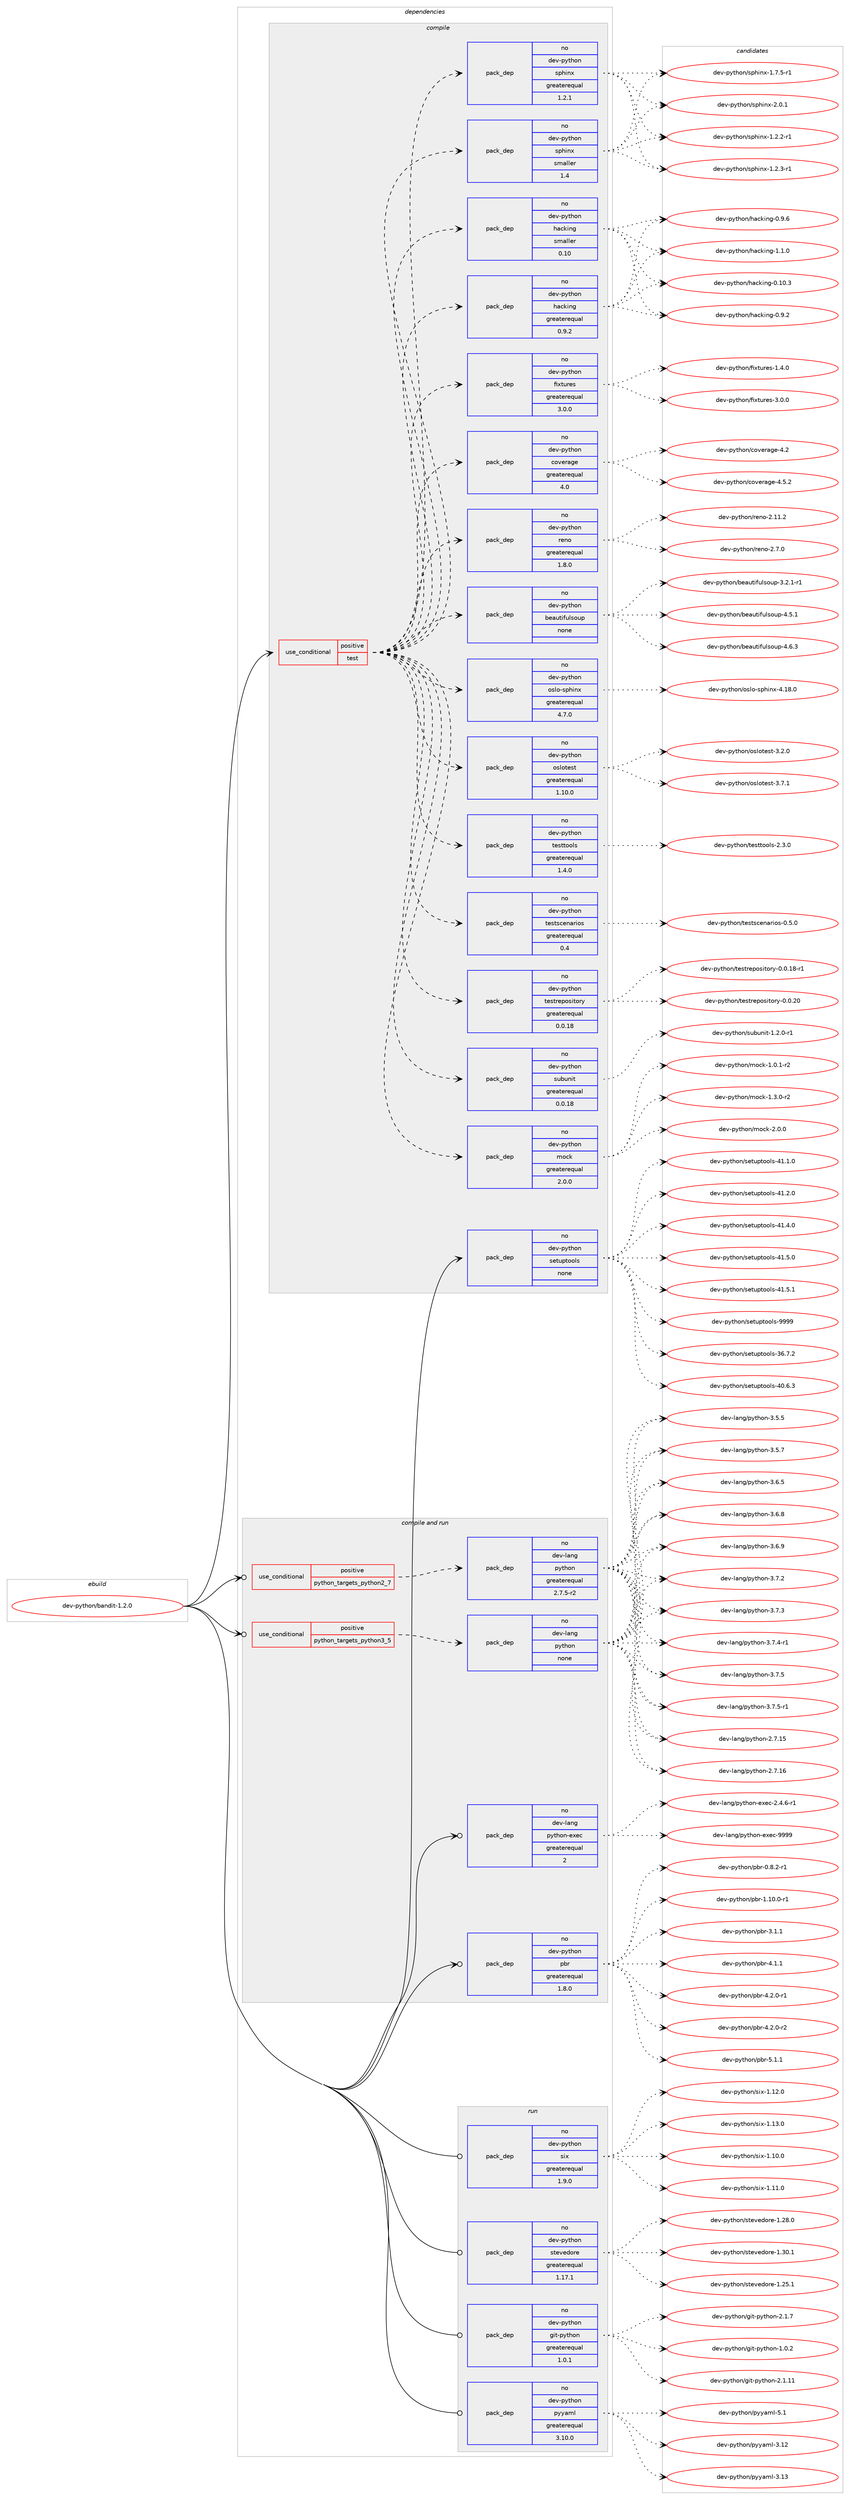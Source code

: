 digraph prolog {

# *************
# Graph options
# *************

newrank=true;
concentrate=true;
compound=true;
graph [rankdir=LR,fontname=Helvetica,fontsize=10,ranksep=1.5];#, ranksep=2.5, nodesep=0.2];
edge  [arrowhead=vee];
node  [fontname=Helvetica,fontsize=10];

# **********
# The ebuild
# **********

subgraph cluster_leftcol {
color=gray;
rank=same;
label=<<i>ebuild</i>>;
id [label="dev-python/bandit-1.2.0", color=red, width=4, href="../dev-python/bandit-1.2.0.svg"];
}

# ****************
# The dependencies
# ****************

subgraph cluster_midcol {
color=gray;
label=<<i>dependencies</i>>;
subgraph cluster_compile {
fillcolor="#eeeeee";
style=filled;
label=<<i>compile</i>>;
subgraph cond136721 {
dependency596194 [label=<<TABLE BORDER="0" CELLBORDER="1" CELLSPACING="0" CELLPADDING="4"><TR><TD ROWSPAN="3" CELLPADDING="10">use_conditional</TD></TR><TR><TD>positive</TD></TR><TR><TD>test</TD></TR></TABLE>>, shape=none, color=red];
subgraph pack447699 {
dependency596195 [label=<<TABLE BORDER="0" CELLBORDER="1" CELLSPACING="0" CELLPADDING="4" WIDTH="220"><TR><TD ROWSPAN="6" CELLPADDING="30">pack_dep</TD></TR><TR><TD WIDTH="110">no</TD></TR><TR><TD>dev-python</TD></TR><TR><TD>coverage</TD></TR><TR><TD>greaterequal</TD></TR><TR><TD>4.0</TD></TR></TABLE>>, shape=none, color=blue];
}
dependency596194:e -> dependency596195:w [weight=20,style="dashed",arrowhead="vee"];
subgraph pack447700 {
dependency596196 [label=<<TABLE BORDER="0" CELLBORDER="1" CELLSPACING="0" CELLPADDING="4" WIDTH="220"><TR><TD ROWSPAN="6" CELLPADDING="30">pack_dep</TD></TR><TR><TD WIDTH="110">no</TD></TR><TR><TD>dev-python</TD></TR><TR><TD>fixtures</TD></TR><TR><TD>greaterequal</TD></TR><TR><TD>3.0.0</TD></TR></TABLE>>, shape=none, color=blue];
}
dependency596194:e -> dependency596196:w [weight=20,style="dashed",arrowhead="vee"];
subgraph pack447701 {
dependency596197 [label=<<TABLE BORDER="0" CELLBORDER="1" CELLSPACING="0" CELLPADDING="4" WIDTH="220"><TR><TD ROWSPAN="6" CELLPADDING="30">pack_dep</TD></TR><TR><TD WIDTH="110">no</TD></TR><TR><TD>dev-python</TD></TR><TR><TD>hacking</TD></TR><TR><TD>greaterequal</TD></TR><TR><TD>0.9.2</TD></TR></TABLE>>, shape=none, color=blue];
}
dependency596194:e -> dependency596197:w [weight=20,style="dashed",arrowhead="vee"];
subgraph pack447702 {
dependency596198 [label=<<TABLE BORDER="0" CELLBORDER="1" CELLSPACING="0" CELLPADDING="4" WIDTH="220"><TR><TD ROWSPAN="6" CELLPADDING="30">pack_dep</TD></TR><TR><TD WIDTH="110">no</TD></TR><TR><TD>dev-python</TD></TR><TR><TD>hacking</TD></TR><TR><TD>smaller</TD></TR><TR><TD>0.10</TD></TR></TABLE>>, shape=none, color=blue];
}
dependency596194:e -> dependency596198:w [weight=20,style="dashed",arrowhead="vee"];
subgraph pack447703 {
dependency596199 [label=<<TABLE BORDER="0" CELLBORDER="1" CELLSPACING="0" CELLPADDING="4" WIDTH="220"><TR><TD ROWSPAN="6" CELLPADDING="30">pack_dep</TD></TR><TR><TD WIDTH="110">no</TD></TR><TR><TD>dev-python</TD></TR><TR><TD>mock</TD></TR><TR><TD>greaterequal</TD></TR><TR><TD>2.0.0</TD></TR></TABLE>>, shape=none, color=blue];
}
dependency596194:e -> dependency596199:w [weight=20,style="dashed",arrowhead="vee"];
subgraph pack447704 {
dependency596200 [label=<<TABLE BORDER="0" CELLBORDER="1" CELLSPACING="0" CELLPADDING="4" WIDTH="220"><TR><TD ROWSPAN="6" CELLPADDING="30">pack_dep</TD></TR><TR><TD WIDTH="110">no</TD></TR><TR><TD>dev-python</TD></TR><TR><TD>subunit</TD></TR><TR><TD>greaterequal</TD></TR><TR><TD>0.0.18</TD></TR></TABLE>>, shape=none, color=blue];
}
dependency596194:e -> dependency596200:w [weight=20,style="dashed",arrowhead="vee"];
subgraph pack447705 {
dependency596201 [label=<<TABLE BORDER="0" CELLBORDER="1" CELLSPACING="0" CELLPADDING="4" WIDTH="220"><TR><TD ROWSPAN="6" CELLPADDING="30">pack_dep</TD></TR><TR><TD WIDTH="110">no</TD></TR><TR><TD>dev-python</TD></TR><TR><TD>testrepository</TD></TR><TR><TD>greaterequal</TD></TR><TR><TD>0.0.18</TD></TR></TABLE>>, shape=none, color=blue];
}
dependency596194:e -> dependency596201:w [weight=20,style="dashed",arrowhead="vee"];
subgraph pack447706 {
dependency596202 [label=<<TABLE BORDER="0" CELLBORDER="1" CELLSPACING="0" CELLPADDING="4" WIDTH="220"><TR><TD ROWSPAN="6" CELLPADDING="30">pack_dep</TD></TR><TR><TD WIDTH="110">no</TD></TR><TR><TD>dev-python</TD></TR><TR><TD>testscenarios</TD></TR><TR><TD>greaterequal</TD></TR><TR><TD>0.4</TD></TR></TABLE>>, shape=none, color=blue];
}
dependency596194:e -> dependency596202:w [weight=20,style="dashed",arrowhead="vee"];
subgraph pack447707 {
dependency596203 [label=<<TABLE BORDER="0" CELLBORDER="1" CELLSPACING="0" CELLPADDING="4" WIDTH="220"><TR><TD ROWSPAN="6" CELLPADDING="30">pack_dep</TD></TR><TR><TD WIDTH="110">no</TD></TR><TR><TD>dev-python</TD></TR><TR><TD>testtools</TD></TR><TR><TD>greaterequal</TD></TR><TR><TD>1.4.0</TD></TR></TABLE>>, shape=none, color=blue];
}
dependency596194:e -> dependency596203:w [weight=20,style="dashed",arrowhead="vee"];
subgraph pack447708 {
dependency596204 [label=<<TABLE BORDER="0" CELLBORDER="1" CELLSPACING="0" CELLPADDING="4" WIDTH="220"><TR><TD ROWSPAN="6" CELLPADDING="30">pack_dep</TD></TR><TR><TD WIDTH="110">no</TD></TR><TR><TD>dev-python</TD></TR><TR><TD>oslotest</TD></TR><TR><TD>greaterequal</TD></TR><TR><TD>1.10.0</TD></TR></TABLE>>, shape=none, color=blue];
}
dependency596194:e -> dependency596204:w [weight=20,style="dashed",arrowhead="vee"];
subgraph pack447709 {
dependency596205 [label=<<TABLE BORDER="0" CELLBORDER="1" CELLSPACING="0" CELLPADDING="4" WIDTH="220"><TR><TD ROWSPAN="6" CELLPADDING="30">pack_dep</TD></TR><TR><TD WIDTH="110">no</TD></TR><TR><TD>dev-python</TD></TR><TR><TD>sphinx</TD></TR><TR><TD>greaterequal</TD></TR><TR><TD>1.2.1</TD></TR></TABLE>>, shape=none, color=blue];
}
dependency596194:e -> dependency596205:w [weight=20,style="dashed",arrowhead="vee"];
subgraph pack447710 {
dependency596206 [label=<<TABLE BORDER="0" CELLBORDER="1" CELLSPACING="0" CELLPADDING="4" WIDTH="220"><TR><TD ROWSPAN="6" CELLPADDING="30">pack_dep</TD></TR><TR><TD WIDTH="110">no</TD></TR><TR><TD>dev-python</TD></TR><TR><TD>sphinx</TD></TR><TR><TD>smaller</TD></TR><TR><TD>1.4</TD></TR></TABLE>>, shape=none, color=blue];
}
dependency596194:e -> dependency596206:w [weight=20,style="dashed",arrowhead="vee"];
subgraph pack447711 {
dependency596207 [label=<<TABLE BORDER="0" CELLBORDER="1" CELLSPACING="0" CELLPADDING="4" WIDTH="220"><TR><TD ROWSPAN="6" CELLPADDING="30">pack_dep</TD></TR><TR><TD WIDTH="110">no</TD></TR><TR><TD>dev-python</TD></TR><TR><TD>oslo-sphinx</TD></TR><TR><TD>greaterequal</TD></TR><TR><TD>4.7.0</TD></TR></TABLE>>, shape=none, color=blue];
}
dependency596194:e -> dependency596207:w [weight=20,style="dashed",arrowhead="vee"];
subgraph pack447712 {
dependency596208 [label=<<TABLE BORDER="0" CELLBORDER="1" CELLSPACING="0" CELLPADDING="4" WIDTH="220"><TR><TD ROWSPAN="6" CELLPADDING="30">pack_dep</TD></TR><TR><TD WIDTH="110">no</TD></TR><TR><TD>dev-python</TD></TR><TR><TD>beautifulsoup</TD></TR><TR><TD>none</TD></TR><TR><TD></TD></TR></TABLE>>, shape=none, color=blue];
}
dependency596194:e -> dependency596208:w [weight=20,style="dashed",arrowhead="vee"];
subgraph pack447713 {
dependency596209 [label=<<TABLE BORDER="0" CELLBORDER="1" CELLSPACING="0" CELLPADDING="4" WIDTH="220"><TR><TD ROWSPAN="6" CELLPADDING="30">pack_dep</TD></TR><TR><TD WIDTH="110">no</TD></TR><TR><TD>dev-python</TD></TR><TR><TD>reno</TD></TR><TR><TD>greaterequal</TD></TR><TR><TD>1.8.0</TD></TR></TABLE>>, shape=none, color=blue];
}
dependency596194:e -> dependency596209:w [weight=20,style="dashed",arrowhead="vee"];
}
id:e -> dependency596194:w [weight=20,style="solid",arrowhead="vee"];
subgraph pack447714 {
dependency596210 [label=<<TABLE BORDER="0" CELLBORDER="1" CELLSPACING="0" CELLPADDING="4" WIDTH="220"><TR><TD ROWSPAN="6" CELLPADDING="30">pack_dep</TD></TR><TR><TD WIDTH="110">no</TD></TR><TR><TD>dev-python</TD></TR><TR><TD>setuptools</TD></TR><TR><TD>none</TD></TR><TR><TD></TD></TR></TABLE>>, shape=none, color=blue];
}
id:e -> dependency596210:w [weight=20,style="solid",arrowhead="vee"];
}
subgraph cluster_compileandrun {
fillcolor="#eeeeee";
style=filled;
label=<<i>compile and run</i>>;
subgraph cond136722 {
dependency596211 [label=<<TABLE BORDER="0" CELLBORDER="1" CELLSPACING="0" CELLPADDING="4"><TR><TD ROWSPAN="3" CELLPADDING="10">use_conditional</TD></TR><TR><TD>positive</TD></TR><TR><TD>python_targets_python2_7</TD></TR></TABLE>>, shape=none, color=red];
subgraph pack447715 {
dependency596212 [label=<<TABLE BORDER="0" CELLBORDER="1" CELLSPACING="0" CELLPADDING="4" WIDTH="220"><TR><TD ROWSPAN="6" CELLPADDING="30">pack_dep</TD></TR><TR><TD WIDTH="110">no</TD></TR><TR><TD>dev-lang</TD></TR><TR><TD>python</TD></TR><TR><TD>greaterequal</TD></TR><TR><TD>2.7.5-r2</TD></TR></TABLE>>, shape=none, color=blue];
}
dependency596211:e -> dependency596212:w [weight=20,style="dashed",arrowhead="vee"];
}
id:e -> dependency596211:w [weight=20,style="solid",arrowhead="odotvee"];
subgraph cond136723 {
dependency596213 [label=<<TABLE BORDER="0" CELLBORDER="1" CELLSPACING="0" CELLPADDING="4"><TR><TD ROWSPAN="3" CELLPADDING="10">use_conditional</TD></TR><TR><TD>positive</TD></TR><TR><TD>python_targets_python3_5</TD></TR></TABLE>>, shape=none, color=red];
subgraph pack447716 {
dependency596214 [label=<<TABLE BORDER="0" CELLBORDER="1" CELLSPACING="0" CELLPADDING="4" WIDTH="220"><TR><TD ROWSPAN="6" CELLPADDING="30">pack_dep</TD></TR><TR><TD WIDTH="110">no</TD></TR><TR><TD>dev-lang</TD></TR><TR><TD>python</TD></TR><TR><TD>none</TD></TR><TR><TD></TD></TR></TABLE>>, shape=none, color=blue];
}
dependency596213:e -> dependency596214:w [weight=20,style="dashed",arrowhead="vee"];
}
id:e -> dependency596213:w [weight=20,style="solid",arrowhead="odotvee"];
subgraph pack447717 {
dependency596215 [label=<<TABLE BORDER="0" CELLBORDER="1" CELLSPACING="0" CELLPADDING="4" WIDTH="220"><TR><TD ROWSPAN="6" CELLPADDING="30">pack_dep</TD></TR><TR><TD WIDTH="110">no</TD></TR><TR><TD>dev-lang</TD></TR><TR><TD>python-exec</TD></TR><TR><TD>greaterequal</TD></TR><TR><TD>2</TD></TR></TABLE>>, shape=none, color=blue];
}
id:e -> dependency596215:w [weight=20,style="solid",arrowhead="odotvee"];
subgraph pack447718 {
dependency596216 [label=<<TABLE BORDER="0" CELLBORDER="1" CELLSPACING="0" CELLPADDING="4" WIDTH="220"><TR><TD ROWSPAN="6" CELLPADDING="30">pack_dep</TD></TR><TR><TD WIDTH="110">no</TD></TR><TR><TD>dev-python</TD></TR><TR><TD>pbr</TD></TR><TR><TD>greaterequal</TD></TR><TR><TD>1.8.0</TD></TR></TABLE>>, shape=none, color=blue];
}
id:e -> dependency596216:w [weight=20,style="solid",arrowhead="odotvee"];
}
subgraph cluster_run {
fillcolor="#eeeeee";
style=filled;
label=<<i>run</i>>;
subgraph pack447719 {
dependency596217 [label=<<TABLE BORDER="0" CELLBORDER="1" CELLSPACING="0" CELLPADDING="4" WIDTH="220"><TR><TD ROWSPAN="6" CELLPADDING="30">pack_dep</TD></TR><TR><TD WIDTH="110">no</TD></TR><TR><TD>dev-python</TD></TR><TR><TD>git-python</TD></TR><TR><TD>greaterequal</TD></TR><TR><TD>1.0.1</TD></TR></TABLE>>, shape=none, color=blue];
}
id:e -> dependency596217:w [weight=20,style="solid",arrowhead="odot"];
subgraph pack447720 {
dependency596218 [label=<<TABLE BORDER="0" CELLBORDER="1" CELLSPACING="0" CELLPADDING="4" WIDTH="220"><TR><TD ROWSPAN="6" CELLPADDING="30">pack_dep</TD></TR><TR><TD WIDTH="110">no</TD></TR><TR><TD>dev-python</TD></TR><TR><TD>pyyaml</TD></TR><TR><TD>greaterequal</TD></TR><TR><TD>3.10.0</TD></TR></TABLE>>, shape=none, color=blue];
}
id:e -> dependency596218:w [weight=20,style="solid",arrowhead="odot"];
subgraph pack447721 {
dependency596219 [label=<<TABLE BORDER="0" CELLBORDER="1" CELLSPACING="0" CELLPADDING="4" WIDTH="220"><TR><TD ROWSPAN="6" CELLPADDING="30">pack_dep</TD></TR><TR><TD WIDTH="110">no</TD></TR><TR><TD>dev-python</TD></TR><TR><TD>six</TD></TR><TR><TD>greaterequal</TD></TR><TR><TD>1.9.0</TD></TR></TABLE>>, shape=none, color=blue];
}
id:e -> dependency596219:w [weight=20,style="solid",arrowhead="odot"];
subgraph pack447722 {
dependency596220 [label=<<TABLE BORDER="0" CELLBORDER="1" CELLSPACING="0" CELLPADDING="4" WIDTH="220"><TR><TD ROWSPAN="6" CELLPADDING="30">pack_dep</TD></TR><TR><TD WIDTH="110">no</TD></TR><TR><TD>dev-python</TD></TR><TR><TD>stevedore</TD></TR><TR><TD>greaterequal</TD></TR><TR><TD>1.17.1</TD></TR></TABLE>>, shape=none, color=blue];
}
id:e -> dependency596220:w [weight=20,style="solid",arrowhead="odot"];
}
}

# **************
# The candidates
# **************

subgraph cluster_choices {
rank=same;
color=gray;
label=<<i>candidates</i>>;

subgraph choice447699 {
color=black;
nodesep=1;
choice1001011184511212111610411111047991111181011149710310145524650 [label="dev-python/coverage-4.2", color=red, width=4,href="../dev-python/coverage-4.2.svg"];
choice10010111845112121116104111110479911111810111497103101455246534650 [label="dev-python/coverage-4.5.2", color=red, width=4,href="../dev-python/coverage-4.5.2.svg"];
dependency596195:e -> choice1001011184511212111610411111047991111181011149710310145524650:w [style=dotted,weight="100"];
dependency596195:e -> choice10010111845112121116104111110479911111810111497103101455246534650:w [style=dotted,weight="100"];
}
subgraph choice447700 {
color=black;
nodesep=1;
choice1001011184511212111610411111047102105120116117114101115454946524648 [label="dev-python/fixtures-1.4.0", color=red, width=4,href="../dev-python/fixtures-1.4.0.svg"];
choice1001011184511212111610411111047102105120116117114101115455146484648 [label="dev-python/fixtures-3.0.0", color=red, width=4,href="../dev-python/fixtures-3.0.0.svg"];
dependency596196:e -> choice1001011184511212111610411111047102105120116117114101115454946524648:w [style=dotted,weight="100"];
dependency596196:e -> choice1001011184511212111610411111047102105120116117114101115455146484648:w [style=dotted,weight="100"];
}
subgraph choice447701 {
color=black;
nodesep=1;
choice1001011184511212111610411111047104979910710511010345484649484651 [label="dev-python/hacking-0.10.3", color=red, width=4,href="../dev-python/hacking-0.10.3.svg"];
choice10010111845112121116104111110471049799107105110103454846574650 [label="dev-python/hacking-0.9.2", color=red, width=4,href="../dev-python/hacking-0.9.2.svg"];
choice10010111845112121116104111110471049799107105110103454846574654 [label="dev-python/hacking-0.9.6", color=red, width=4,href="../dev-python/hacking-0.9.6.svg"];
choice10010111845112121116104111110471049799107105110103454946494648 [label="dev-python/hacking-1.1.0", color=red, width=4,href="../dev-python/hacking-1.1.0.svg"];
dependency596197:e -> choice1001011184511212111610411111047104979910710511010345484649484651:w [style=dotted,weight="100"];
dependency596197:e -> choice10010111845112121116104111110471049799107105110103454846574650:w [style=dotted,weight="100"];
dependency596197:e -> choice10010111845112121116104111110471049799107105110103454846574654:w [style=dotted,weight="100"];
dependency596197:e -> choice10010111845112121116104111110471049799107105110103454946494648:w [style=dotted,weight="100"];
}
subgraph choice447702 {
color=black;
nodesep=1;
choice1001011184511212111610411111047104979910710511010345484649484651 [label="dev-python/hacking-0.10.3", color=red, width=4,href="../dev-python/hacking-0.10.3.svg"];
choice10010111845112121116104111110471049799107105110103454846574650 [label="dev-python/hacking-0.9.2", color=red, width=4,href="../dev-python/hacking-0.9.2.svg"];
choice10010111845112121116104111110471049799107105110103454846574654 [label="dev-python/hacking-0.9.6", color=red, width=4,href="../dev-python/hacking-0.9.6.svg"];
choice10010111845112121116104111110471049799107105110103454946494648 [label="dev-python/hacking-1.1.0", color=red, width=4,href="../dev-python/hacking-1.1.0.svg"];
dependency596198:e -> choice1001011184511212111610411111047104979910710511010345484649484651:w [style=dotted,weight="100"];
dependency596198:e -> choice10010111845112121116104111110471049799107105110103454846574650:w [style=dotted,weight="100"];
dependency596198:e -> choice10010111845112121116104111110471049799107105110103454846574654:w [style=dotted,weight="100"];
dependency596198:e -> choice10010111845112121116104111110471049799107105110103454946494648:w [style=dotted,weight="100"];
}
subgraph choice447703 {
color=black;
nodesep=1;
choice1001011184511212111610411111047109111991074549464846494511450 [label="dev-python/mock-1.0.1-r2", color=red, width=4,href="../dev-python/mock-1.0.1-r2.svg"];
choice1001011184511212111610411111047109111991074549465146484511450 [label="dev-python/mock-1.3.0-r2", color=red, width=4,href="../dev-python/mock-1.3.0-r2.svg"];
choice100101118451121211161041111104710911199107455046484648 [label="dev-python/mock-2.0.0", color=red, width=4,href="../dev-python/mock-2.0.0.svg"];
dependency596199:e -> choice1001011184511212111610411111047109111991074549464846494511450:w [style=dotted,weight="100"];
dependency596199:e -> choice1001011184511212111610411111047109111991074549465146484511450:w [style=dotted,weight="100"];
dependency596199:e -> choice100101118451121211161041111104710911199107455046484648:w [style=dotted,weight="100"];
}
subgraph choice447704 {
color=black;
nodesep=1;
choice1001011184511212111610411111047115117981171101051164549465046484511449 [label="dev-python/subunit-1.2.0-r1", color=red, width=4,href="../dev-python/subunit-1.2.0-r1.svg"];
dependency596200:e -> choice1001011184511212111610411111047115117981171101051164549465046484511449:w [style=dotted,weight="100"];
}
subgraph choice447705 {
color=black;
nodesep=1;
choice1001011184511212111610411111047116101115116114101112111115105116111114121454846484649564511449 [label="dev-python/testrepository-0.0.18-r1", color=red, width=4,href="../dev-python/testrepository-0.0.18-r1.svg"];
choice100101118451121211161041111104711610111511611410111211111510511611111412145484648465048 [label="dev-python/testrepository-0.0.20", color=red, width=4,href="../dev-python/testrepository-0.0.20.svg"];
dependency596201:e -> choice1001011184511212111610411111047116101115116114101112111115105116111114121454846484649564511449:w [style=dotted,weight="100"];
dependency596201:e -> choice100101118451121211161041111104711610111511611410111211111510511611111412145484648465048:w [style=dotted,weight="100"];
}
subgraph choice447706 {
color=black;
nodesep=1;
choice10010111845112121116104111110471161011151161159910111097114105111115454846534648 [label="dev-python/testscenarios-0.5.0", color=red, width=4,href="../dev-python/testscenarios-0.5.0.svg"];
dependency596202:e -> choice10010111845112121116104111110471161011151161159910111097114105111115454846534648:w [style=dotted,weight="100"];
}
subgraph choice447707 {
color=black;
nodesep=1;
choice1001011184511212111610411111047116101115116116111111108115455046514648 [label="dev-python/testtools-2.3.0", color=red, width=4,href="../dev-python/testtools-2.3.0.svg"];
dependency596203:e -> choice1001011184511212111610411111047116101115116116111111108115455046514648:w [style=dotted,weight="100"];
}
subgraph choice447708 {
color=black;
nodesep=1;
choice1001011184511212111610411111047111115108111116101115116455146504648 [label="dev-python/oslotest-3.2.0", color=red, width=4,href="../dev-python/oslotest-3.2.0.svg"];
choice1001011184511212111610411111047111115108111116101115116455146554649 [label="dev-python/oslotest-3.7.1", color=red, width=4,href="../dev-python/oslotest-3.7.1.svg"];
dependency596204:e -> choice1001011184511212111610411111047111115108111116101115116455146504648:w [style=dotted,weight="100"];
dependency596204:e -> choice1001011184511212111610411111047111115108111116101115116455146554649:w [style=dotted,weight="100"];
}
subgraph choice447709 {
color=black;
nodesep=1;
choice10010111845112121116104111110471151121041051101204549465046504511449 [label="dev-python/sphinx-1.2.2-r1", color=red, width=4,href="../dev-python/sphinx-1.2.2-r1.svg"];
choice10010111845112121116104111110471151121041051101204549465046514511449 [label="dev-python/sphinx-1.2.3-r1", color=red, width=4,href="../dev-python/sphinx-1.2.3-r1.svg"];
choice10010111845112121116104111110471151121041051101204549465546534511449 [label="dev-python/sphinx-1.7.5-r1", color=red, width=4,href="../dev-python/sphinx-1.7.5-r1.svg"];
choice1001011184511212111610411111047115112104105110120455046484649 [label="dev-python/sphinx-2.0.1", color=red, width=4,href="../dev-python/sphinx-2.0.1.svg"];
dependency596205:e -> choice10010111845112121116104111110471151121041051101204549465046504511449:w [style=dotted,weight="100"];
dependency596205:e -> choice10010111845112121116104111110471151121041051101204549465046514511449:w [style=dotted,weight="100"];
dependency596205:e -> choice10010111845112121116104111110471151121041051101204549465546534511449:w [style=dotted,weight="100"];
dependency596205:e -> choice1001011184511212111610411111047115112104105110120455046484649:w [style=dotted,weight="100"];
}
subgraph choice447710 {
color=black;
nodesep=1;
choice10010111845112121116104111110471151121041051101204549465046504511449 [label="dev-python/sphinx-1.2.2-r1", color=red, width=4,href="../dev-python/sphinx-1.2.2-r1.svg"];
choice10010111845112121116104111110471151121041051101204549465046514511449 [label="dev-python/sphinx-1.2.3-r1", color=red, width=4,href="../dev-python/sphinx-1.2.3-r1.svg"];
choice10010111845112121116104111110471151121041051101204549465546534511449 [label="dev-python/sphinx-1.7.5-r1", color=red, width=4,href="../dev-python/sphinx-1.7.5-r1.svg"];
choice1001011184511212111610411111047115112104105110120455046484649 [label="dev-python/sphinx-2.0.1", color=red, width=4,href="../dev-python/sphinx-2.0.1.svg"];
dependency596206:e -> choice10010111845112121116104111110471151121041051101204549465046504511449:w [style=dotted,weight="100"];
dependency596206:e -> choice10010111845112121116104111110471151121041051101204549465046514511449:w [style=dotted,weight="100"];
dependency596206:e -> choice10010111845112121116104111110471151121041051101204549465546534511449:w [style=dotted,weight="100"];
dependency596206:e -> choice1001011184511212111610411111047115112104105110120455046484649:w [style=dotted,weight="100"];
}
subgraph choice447711 {
color=black;
nodesep=1;
choice10010111845112121116104111110471111151081114511511210410511012045524649564648 [label="dev-python/oslo-sphinx-4.18.0", color=red, width=4,href="../dev-python/oslo-sphinx-4.18.0.svg"];
dependency596207:e -> choice10010111845112121116104111110471111151081114511511210410511012045524649564648:w [style=dotted,weight="100"];
}
subgraph choice447712 {
color=black;
nodesep=1;
choice100101118451121211161041111104798101971171161051021171081151111171124551465046494511449 [label="dev-python/beautifulsoup-3.2.1-r1", color=red, width=4,href="../dev-python/beautifulsoup-3.2.1-r1.svg"];
choice10010111845112121116104111110479810197117116105102117108115111117112455246534649 [label="dev-python/beautifulsoup-4.5.1", color=red, width=4,href="../dev-python/beautifulsoup-4.5.1.svg"];
choice10010111845112121116104111110479810197117116105102117108115111117112455246544651 [label="dev-python/beautifulsoup-4.6.3", color=red, width=4,href="../dev-python/beautifulsoup-4.6.3.svg"];
dependency596208:e -> choice100101118451121211161041111104798101971171161051021171081151111171124551465046494511449:w [style=dotted,weight="100"];
dependency596208:e -> choice10010111845112121116104111110479810197117116105102117108115111117112455246534649:w [style=dotted,weight="100"];
dependency596208:e -> choice10010111845112121116104111110479810197117116105102117108115111117112455246544651:w [style=dotted,weight="100"];
}
subgraph choice447713 {
color=black;
nodesep=1;
choice100101118451121211161041111104711410111011145504649494650 [label="dev-python/reno-2.11.2", color=red, width=4,href="../dev-python/reno-2.11.2.svg"];
choice1001011184511212111610411111047114101110111455046554648 [label="dev-python/reno-2.7.0", color=red, width=4,href="../dev-python/reno-2.7.0.svg"];
dependency596209:e -> choice100101118451121211161041111104711410111011145504649494650:w [style=dotted,weight="100"];
dependency596209:e -> choice1001011184511212111610411111047114101110111455046554648:w [style=dotted,weight="100"];
}
subgraph choice447714 {
color=black;
nodesep=1;
choice100101118451121211161041111104711510111611711211611111110811545515446554650 [label="dev-python/setuptools-36.7.2", color=red, width=4,href="../dev-python/setuptools-36.7.2.svg"];
choice100101118451121211161041111104711510111611711211611111110811545524846544651 [label="dev-python/setuptools-40.6.3", color=red, width=4,href="../dev-python/setuptools-40.6.3.svg"];
choice100101118451121211161041111104711510111611711211611111110811545524946494648 [label="dev-python/setuptools-41.1.0", color=red, width=4,href="../dev-python/setuptools-41.1.0.svg"];
choice100101118451121211161041111104711510111611711211611111110811545524946504648 [label="dev-python/setuptools-41.2.0", color=red, width=4,href="../dev-python/setuptools-41.2.0.svg"];
choice100101118451121211161041111104711510111611711211611111110811545524946524648 [label="dev-python/setuptools-41.4.0", color=red, width=4,href="../dev-python/setuptools-41.4.0.svg"];
choice100101118451121211161041111104711510111611711211611111110811545524946534648 [label="dev-python/setuptools-41.5.0", color=red, width=4,href="../dev-python/setuptools-41.5.0.svg"];
choice100101118451121211161041111104711510111611711211611111110811545524946534649 [label="dev-python/setuptools-41.5.1", color=red, width=4,href="../dev-python/setuptools-41.5.1.svg"];
choice10010111845112121116104111110471151011161171121161111111081154557575757 [label="dev-python/setuptools-9999", color=red, width=4,href="../dev-python/setuptools-9999.svg"];
dependency596210:e -> choice100101118451121211161041111104711510111611711211611111110811545515446554650:w [style=dotted,weight="100"];
dependency596210:e -> choice100101118451121211161041111104711510111611711211611111110811545524846544651:w [style=dotted,weight="100"];
dependency596210:e -> choice100101118451121211161041111104711510111611711211611111110811545524946494648:w [style=dotted,weight="100"];
dependency596210:e -> choice100101118451121211161041111104711510111611711211611111110811545524946504648:w [style=dotted,weight="100"];
dependency596210:e -> choice100101118451121211161041111104711510111611711211611111110811545524946524648:w [style=dotted,weight="100"];
dependency596210:e -> choice100101118451121211161041111104711510111611711211611111110811545524946534648:w [style=dotted,weight="100"];
dependency596210:e -> choice100101118451121211161041111104711510111611711211611111110811545524946534649:w [style=dotted,weight="100"];
dependency596210:e -> choice10010111845112121116104111110471151011161171121161111111081154557575757:w [style=dotted,weight="100"];
}
subgraph choice447715 {
color=black;
nodesep=1;
choice10010111845108971101034711212111610411111045504655464953 [label="dev-lang/python-2.7.15", color=red, width=4,href="../dev-lang/python-2.7.15.svg"];
choice10010111845108971101034711212111610411111045504655464954 [label="dev-lang/python-2.7.16", color=red, width=4,href="../dev-lang/python-2.7.16.svg"];
choice100101118451089711010347112121116104111110455146534653 [label="dev-lang/python-3.5.5", color=red, width=4,href="../dev-lang/python-3.5.5.svg"];
choice100101118451089711010347112121116104111110455146534655 [label="dev-lang/python-3.5.7", color=red, width=4,href="../dev-lang/python-3.5.7.svg"];
choice100101118451089711010347112121116104111110455146544653 [label="dev-lang/python-3.6.5", color=red, width=4,href="../dev-lang/python-3.6.5.svg"];
choice100101118451089711010347112121116104111110455146544656 [label="dev-lang/python-3.6.8", color=red, width=4,href="../dev-lang/python-3.6.8.svg"];
choice100101118451089711010347112121116104111110455146544657 [label="dev-lang/python-3.6.9", color=red, width=4,href="../dev-lang/python-3.6.9.svg"];
choice100101118451089711010347112121116104111110455146554650 [label="dev-lang/python-3.7.2", color=red, width=4,href="../dev-lang/python-3.7.2.svg"];
choice100101118451089711010347112121116104111110455146554651 [label="dev-lang/python-3.7.3", color=red, width=4,href="../dev-lang/python-3.7.3.svg"];
choice1001011184510897110103471121211161041111104551465546524511449 [label="dev-lang/python-3.7.4-r1", color=red, width=4,href="../dev-lang/python-3.7.4-r1.svg"];
choice100101118451089711010347112121116104111110455146554653 [label="dev-lang/python-3.7.5", color=red, width=4,href="../dev-lang/python-3.7.5.svg"];
choice1001011184510897110103471121211161041111104551465546534511449 [label="dev-lang/python-3.7.5-r1", color=red, width=4,href="../dev-lang/python-3.7.5-r1.svg"];
dependency596212:e -> choice10010111845108971101034711212111610411111045504655464953:w [style=dotted,weight="100"];
dependency596212:e -> choice10010111845108971101034711212111610411111045504655464954:w [style=dotted,weight="100"];
dependency596212:e -> choice100101118451089711010347112121116104111110455146534653:w [style=dotted,weight="100"];
dependency596212:e -> choice100101118451089711010347112121116104111110455146534655:w [style=dotted,weight="100"];
dependency596212:e -> choice100101118451089711010347112121116104111110455146544653:w [style=dotted,weight="100"];
dependency596212:e -> choice100101118451089711010347112121116104111110455146544656:w [style=dotted,weight="100"];
dependency596212:e -> choice100101118451089711010347112121116104111110455146544657:w [style=dotted,weight="100"];
dependency596212:e -> choice100101118451089711010347112121116104111110455146554650:w [style=dotted,weight="100"];
dependency596212:e -> choice100101118451089711010347112121116104111110455146554651:w [style=dotted,weight="100"];
dependency596212:e -> choice1001011184510897110103471121211161041111104551465546524511449:w [style=dotted,weight="100"];
dependency596212:e -> choice100101118451089711010347112121116104111110455146554653:w [style=dotted,weight="100"];
dependency596212:e -> choice1001011184510897110103471121211161041111104551465546534511449:w [style=dotted,weight="100"];
}
subgraph choice447716 {
color=black;
nodesep=1;
choice10010111845108971101034711212111610411111045504655464953 [label="dev-lang/python-2.7.15", color=red, width=4,href="../dev-lang/python-2.7.15.svg"];
choice10010111845108971101034711212111610411111045504655464954 [label="dev-lang/python-2.7.16", color=red, width=4,href="../dev-lang/python-2.7.16.svg"];
choice100101118451089711010347112121116104111110455146534653 [label="dev-lang/python-3.5.5", color=red, width=4,href="../dev-lang/python-3.5.5.svg"];
choice100101118451089711010347112121116104111110455146534655 [label="dev-lang/python-3.5.7", color=red, width=4,href="../dev-lang/python-3.5.7.svg"];
choice100101118451089711010347112121116104111110455146544653 [label="dev-lang/python-3.6.5", color=red, width=4,href="../dev-lang/python-3.6.5.svg"];
choice100101118451089711010347112121116104111110455146544656 [label="dev-lang/python-3.6.8", color=red, width=4,href="../dev-lang/python-3.6.8.svg"];
choice100101118451089711010347112121116104111110455146544657 [label="dev-lang/python-3.6.9", color=red, width=4,href="../dev-lang/python-3.6.9.svg"];
choice100101118451089711010347112121116104111110455146554650 [label="dev-lang/python-3.7.2", color=red, width=4,href="../dev-lang/python-3.7.2.svg"];
choice100101118451089711010347112121116104111110455146554651 [label="dev-lang/python-3.7.3", color=red, width=4,href="../dev-lang/python-3.7.3.svg"];
choice1001011184510897110103471121211161041111104551465546524511449 [label="dev-lang/python-3.7.4-r1", color=red, width=4,href="../dev-lang/python-3.7.4-r1.svg"];
choice100101118451089711010347112121116104111110455146554653 [label="dev-lang/python-3.7.5", color=red, width=4,href="../dev-lang/python-3.7.5.svg"];
choice1001011184510897110103471121211161041111104551465546534511449 [label="dev-lang/python-3.7.5-r1", color=red, width=4,href="../dev-lang/python-3.7.5-r1.svg"];
dependency596214:e -> choice10010111845108971101034711212111610411111045504655464953:w [style=dotted,weight="100"];
dependency596214:e -> choice10010111845108971101034711212111610411111045504655464954:w [style=dotted,weight="100"];
dependency596214:e -> choice100101118451089711010347112121116104111110455146534653:w [style=dotted,weight="100"];
dependency596214:e -> choice100101118451089711010347112121116104111110455146534655:w [style=dotted,weight="100"];
dependency596214:e -> choice100101118451089711010347112121116104111110455146544653:w [style=dotted,weight="100"];
dependency596214:e -> choice100101118451089711010347112121116104111110455146544656:w [style=dotted,weight="100"];
dependency596214:e -> choice100101118451089711010347112121116104111110455146544657:w [style=dotted,weight="100"];
dependency596214:e -> choice100101118451089711010347112121116104111110455146554650:w [style=dotted,weight="100"];
dependency596214:e -> choice100101118451089711010347112121116104111110455146554651:w [style=dotted,weight="100"];
dependency596214:e -> choice1001011184510897110103471121211161041111104551465546524511449:w [style=dotted,weight="100"];
dependency596214:e -> choice100101118451089711010347112121116104111110455146554653:w [style=dotted,weight="100"];
dependency596214:e -> choice1001011184510897110103471121211161041111104551465546534511449:w [style=dotted,weight="100"];
}
subgraph choice447717 {
color=black;
nodesep=1;
choice10010111845108971101034711212111610411111045101120101994550465246544511449 [label="dev-lang/python-exec-2.4.6-r1", color=red, width=4,href="../dev-lang/python-exec-2.4.6-r1.svg"];
choice10010111845108971101034711212111610411111045101120101994557575757 [label="dev-lang/python-exec-9999", color=red, width=4,href="../dev-lang/python-exec-9999.svg"];
dependency596215:e -> choice10010111845108971101034711212111610411111045101120101994550465246544511449:w [style=dotted,weight="100"];
dependency596215:e -> choice10010111845108971101034711212111610411111045101120101994557575757:w [style=dotted,weight="100"];
}
subgraph choice447718 {
color=black;
nodesep=1;
choice1001011184511212111610411111047112981144548465646504511449 [label="dev-python/pbr-0.8.2-r1", color=red, width=4,href="../dev-python/pbr-0.8.2-r1.svg"];
choice100101118451121211161041111104711298114454946494846484511449 [label="dev-python/pbr-1.10.0-r1", color=red, width=4,href="../dev-python/pbr-1.10.0-r1.svg"];
choice100101118451121211161041111104711298114455146494649 [label="dev-python/pbr-3.1.1", color=red, width=4,href="../dev-python/pbr-3.1.1.svg"];
choice100101118451121211161041111104711298114455246494649 [label="dev-python/pbr-4.1.1", color=red, width=4,href="../dev-python/pbr-4.1.1.svg"];
choice1001011184511212111610411111047112981144552465046484511449 [label="dev-python/pbr-4.2.0-r1", color=red, width=4,href="../dev-python/pbr-4.2.0-r1.svg"];
choice1001011184511212111610411111047112981144552465046484511450 [label="dev-python/pbr-4.2.0-r2", color=red, width=4,href="../dev-python/pbr-4.2.0-r2.svg"];
choice100101118451121211161041111104711298114455346494649 [label="dev-python/pbr-5.1.1", color=red, width=4,href="../dev-python/pbr-5.1.1.svg"];
dependency596216:e -> choice1001011184511212111610411111047112981144548465646504511449:w [style=dotted,weight="100"];
dependency596216:e -> choice100101118451121211161041111104711298114454946494846484511449:w [style=dotted,weight="100"];
dependency596216:e -> choice100101118451121211161041111104711298114455146494649:w [style=dotted,weight="100"];
dependency596216:e -> choice100101118451121211161041111104711298114455246494649:w [style=dotted,weight="100"];
dependency596216:e -> choice1001011184511212111610411111047112981144552465046484511449:w [style=dotted,weight="100"];
dependency596216:e -> choice1001011184511212111610411111047112981144552465046484511450:w [style=dotted,weight="100"];
dependency596216:e -> choice100101118451121211161041111104711298114455346494649:w [style=dotted,weight="100"];
}
subgraph choice447719 {
color=black;
nodesep=1;
choice100101118451121211161041111104710310511645112121116104111110454946484650 [label="dev-python/git-python-1.0.2", color=red, width=4,href="../dev-python/git-python-1.0.2.svg"];
choice10010111845112121116104111110471031051164511212111610411111045504649464949 [label="dev-python/git-python-2.1.11", color=red, width=4,href="../dev-python/git-python-2.1.11.svg"];
choice100101118451121211161041111104710310511645112121116104111110455046494655 [label="dev-python/git-python-2.1.7", color=red, width=4,href="../dev-python/git-python-2.1.7.svg"];
dependency596217:e -> choice100101118451121211161041111104710310511645112121116104111110454946484650:w [style=dotted,weight="100"];
dependency596217:e -> choice10010111845112121116104111110471031051164511212111610411111045504649464949:w [style=dotted,weight="100"];
dependency596217:e -> choice100101118451121211161041111104710310511645112121116104111110455046494655:w [style=dotted,weight="100"];
}
subgraph choice447720 {
color=black;
nodesep=1;
choice1001011184511212111610411111047112121121971091084551464950 [label="dev-python/pyyaml-3.12", color=red, width=4,href="../dev-python/pyyaml-3.12.svg"];
choice1001011184511212111610411111047112121121971091084551464951 [label="dev-python/pyyaml-3.13", color=red, width=4,href="../dev-python/pyyaml-3.13.svg"];
choice10010111845112121116104111110471121211219710910845534649 [label="dev-python/pyyaml-5.1", color=red, width=4,href="../dev-python/pyyaml-5.1.svg"];
dependency596218:e -> choice1001011184511212111610411111047112121121971091084551464950:w [style=dotted,weight="100"];
dependency596218:e -> choice1001011184511212111610411111047112121121971091084551464951:w [style=dotted,weight="100"];
dependency596218:e -> choice10010111845112121116104111110471121211219710910845534649:w [style=dotted,weight="100"];
}
subgraph choice447721 {
color=black;
nodesep=1;
choice100101118451121211161041111104711510512045494649484648 [label="dev-python/six-1.10.0", color=red, width=4,href="../dev-python/six-1.10.0.svg"];
choice100101118451121211161041111104711510512045494649494648 [label="dev-python/six-1.11.0", color=red, width=4,href="../dev-python/six-1.11.0.svg"];
choice100101118451121211161041111104711510512045494649504648 [label="dev-python/six-1.12.0", color=red, width=4,href="../dev-python/six-1.12.0.svg"];
choice100101118451121211161041111104711510512045494649514648 [label="dev-python/six-1.13.0", color=red, width=4,href="../dev-python/six-1.13.0.svg"];
dependency596219:e -> choice100101118451121211161041111104711510512045494649484648:w [style=dotted,weight="100"];
dependency596219:e -> choice100101118451121211161041111104711510512045494649494648:w [style=dotted,weight="100"];
dependency596219:e -> choice100101118451121211161041111104711510512045494649504648:w [style=dotted,weight="100"];
dependency596219:e -> choice100101118451121211161041111104711510512045494649514648:w [style=dotted,weight="100"];
}
subgraph choice447722 {
color=black;
nodesep=1;
choice100101118451121211161041111104711511610111810110011111410145494650534649 [label="dev-python/stevedore-1.25.1", color=red, width=4,href="../dev-python/stevedore-1.25.1.svg"];
choice100101118451121211161041111104711511610111810110011111410145494650564648 [label="dev-python/stevedore-1.28.0", color=red, width=4,href="../dev-python/stevedore-1.28.0.svg"];
choice100101118451121211161041111104711511610111810110011111410145494651484649 [label="dev-python/stevedore-1.30.1", color=red, width=4,href="../dev-python/stevedore-1.30.1.svg"];
dependency596220:e -> choice100101118451121211161041111104711511610111810110011111410145494650534649:w [style=dotted,weight="100"];
dependency596220:e -> choice100101118451121211161041111104711511610111810110011111410145494650564648:w [style=dotted,weight="100"];
dependency596220:e -> choice100101118451121211161041111104711511610111810110011111410145494651484649:w [style=dotted,weight="100"];
}
}

}
